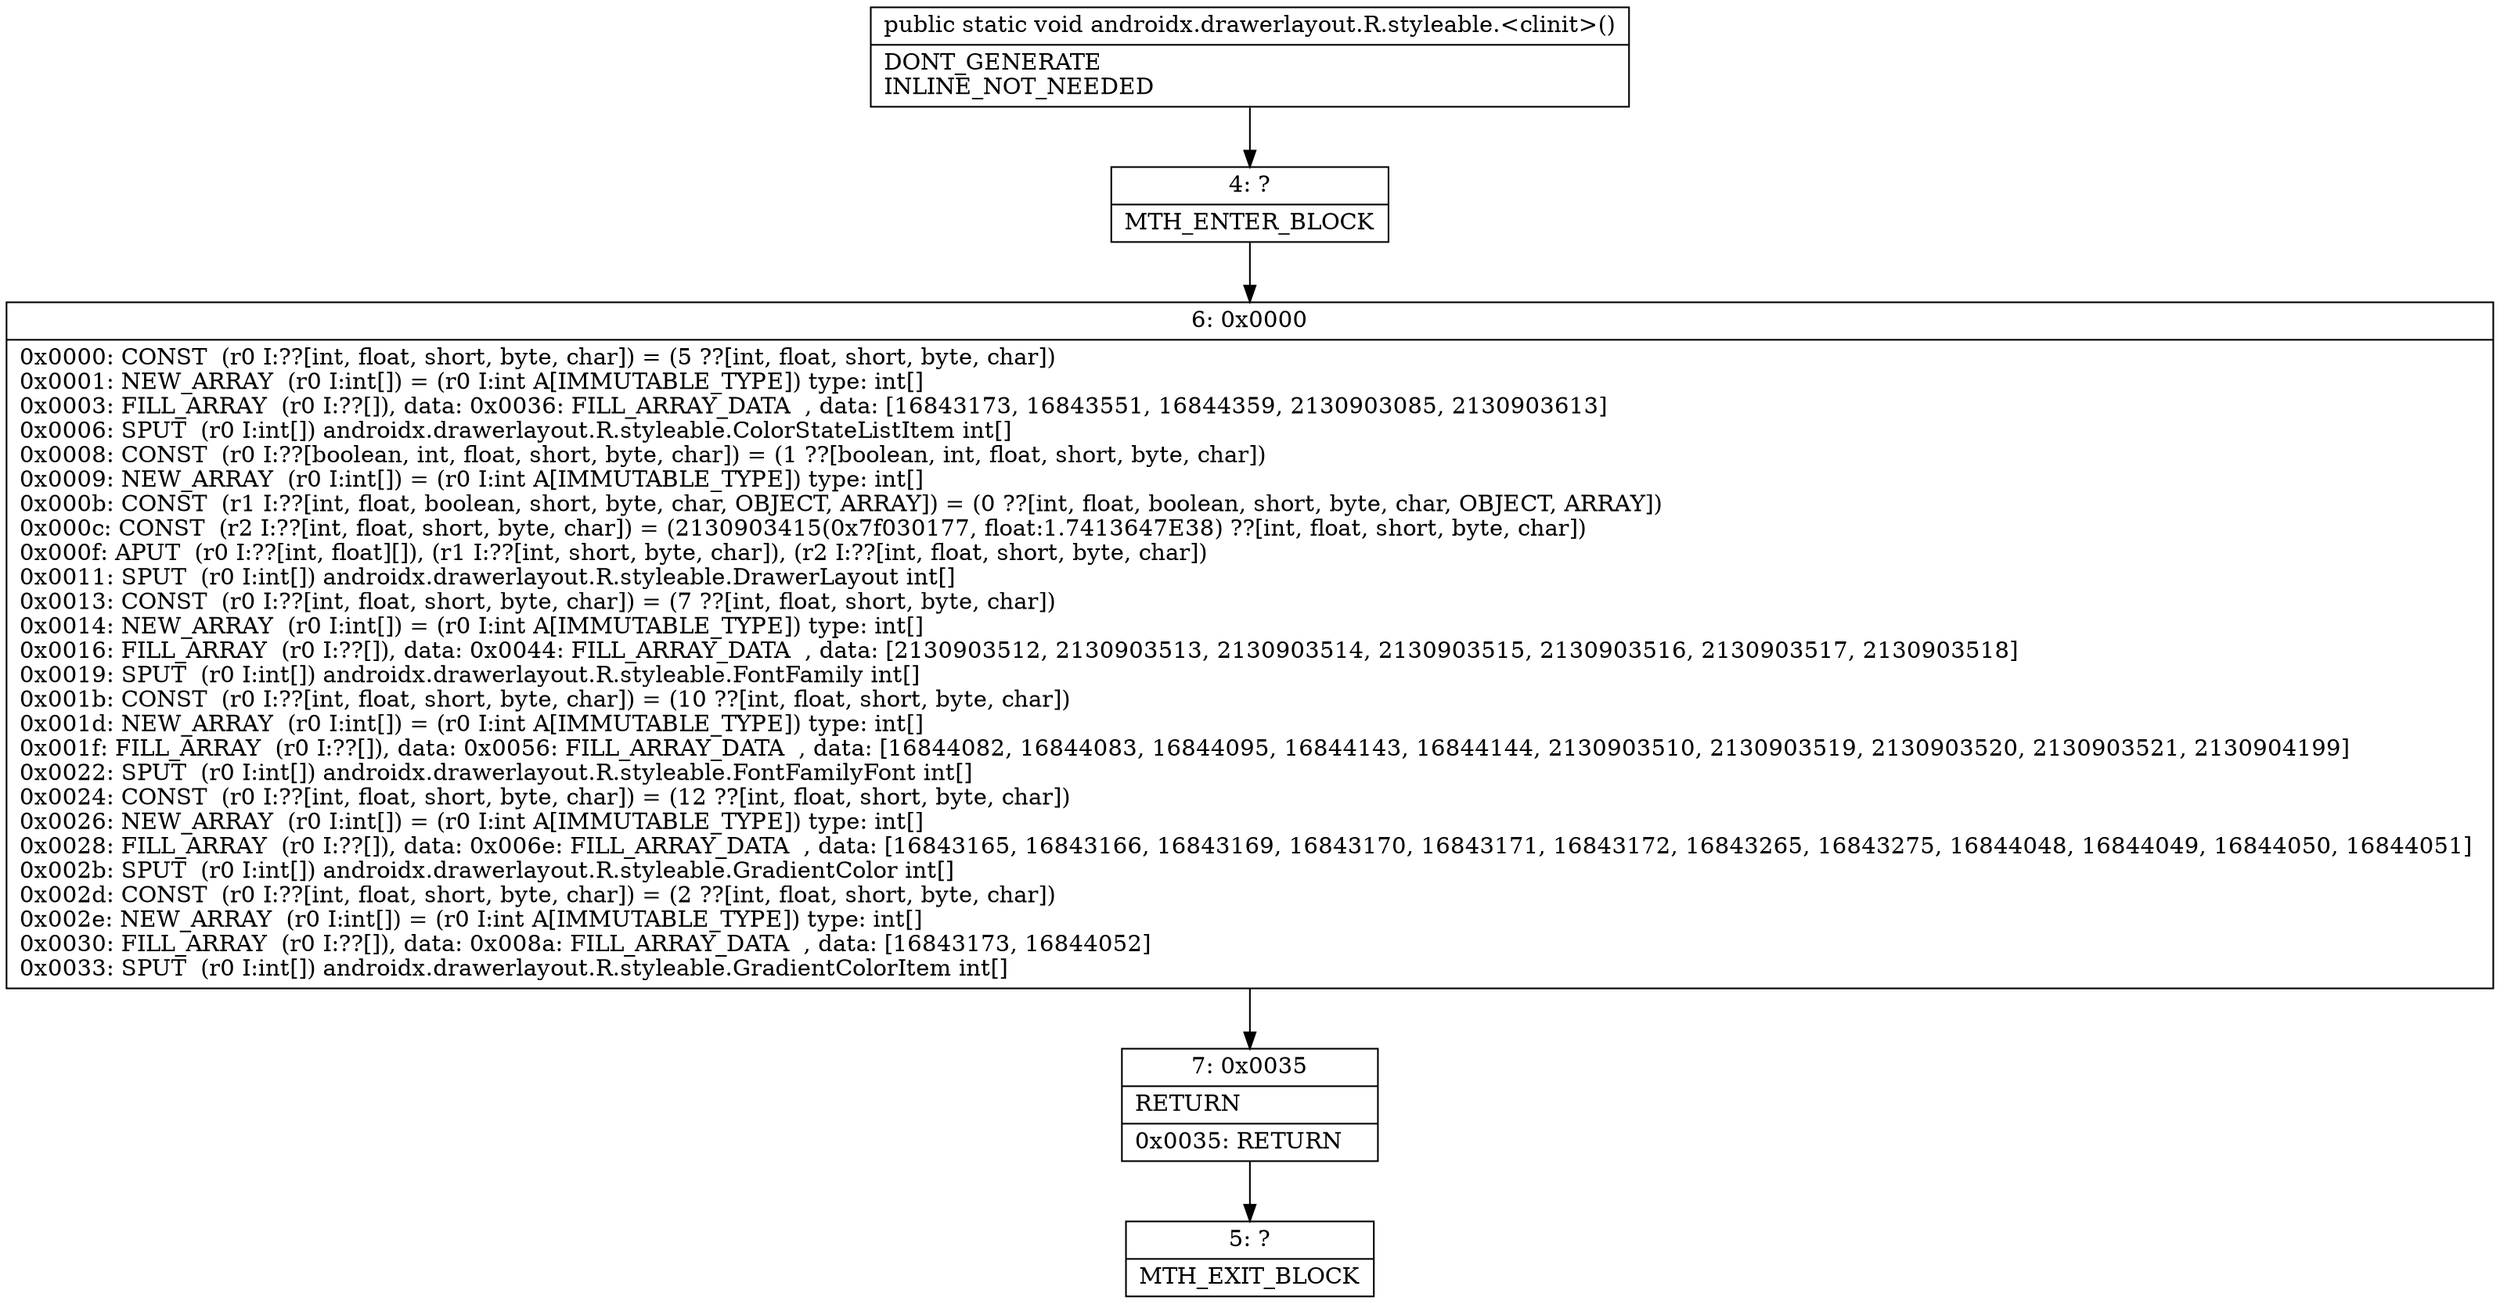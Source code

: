 digraph "CFG forandroidx.drawerlayout.R.styleable.\<clinit\>()V" {
Node_4 [shape=record,label="{4\:\ ?|MTH_ENTER_BLOCK\l}"];
Node_6 [shape=record,label="{6\:\ 0x0000|0x0000: CONST  (r0 I:??[int, float, short, byte, char]) = (5 ??[int, float, short, byte, char]) \l0x0001: NEW_ARRAY  (r0 I:int[]) = (r0 I:int A[IMMUTABLE_TYPE]) type: int[] \l0x0003: FILL_ARRAY  (r0 I:??[]), data: 0x0036: FILL_ARRAY_DATA  , data: [16843173, 16843551, 16844359, 2130903085, 2130903613] \l0x0006: SPUT  (r0 I:int[]) androidx.drawerlayout.R.styleable.ColorStateListItem int[] \l0x0008: CONST  (r0 I:??[boolean, int, float, short, byte, char]) = (1 ??[boolean, int, float, short, byte, char]) \l0x0009: NEW_ARRAY  (r0 I:int[]) = (r0 I:int A[IMMUTABLE_TYPE]) type: int[] \l0x000b: CONST  (r1 I:??[int, float, boolean, short, byte, char, OBJECT, ARRAY]) = (0 ??[int, float, boolean, short, byte, char, OBJECT, ARRAY]) \l0x000c: CONST  (r2 I:??[int, float, short, byte, char]) = (2130903415(0x7f030177, float:1.7413647E38) ??[int, float, short, byte, char]) \l0x000f: APUT  (r0 I:??[int, float][]), (r1 I:??[int, short, byte, char]), (r2 I:??[int, float, short, byte, char]) \l0x0011: SPUT  (r0 I:int[]) androidx.drawerlayout.R.styleable.DrawerLayout int[] \l0x0013: CONST  (r0 I:??[int, float, short, byte, char]) = (7 ??[int, float, short, byte, char]) \l0x0014: NEW_ARRAY  (r0 I:int[]) = (r0 I:int A[IMMUTABLE_TYPE]) type: int[] \l0x0016: FILL_ARRAY  (r0 I:??[]), data: 0x0044: FILL_ARRAY_DATA  , data: [2130903512, 2130903513, 2130903514, 2130903515, 2130903516, 2130903517, 2130903518] \l0x0019: SPUT  (r0 I:int[]) androidx.drawerlayout.R.styleable.FontFamily int[] \l0x001b: CONST  (r0 I:??[int, float, short, byte, char]) = (10 ??[int, float, short, byte, char]) \l0x001d: NEW_ARRAY  (r0 I:int[]) = (r0 I:int A[IMMUTABLE_TYPE]) type: int[] \l0x001f: FILL_ARRAY  (r0 I:??[]), data: 0x0056: FILL_ARRAY_DATA  , data: [16844082, 16844083, 16844095, 16844143, 16844144, 2130903510, 2130903519, 2130903520, 2130903521, 2130904199] \l0x0022: SPUT  (r0 I:int[]) androidx.drawerlayout.R.styleable.FontFamilyFont int[] \l0x0024: CONST  (r0 I:??[int, float, short, byte, char]) = (12 ??[int, float, short, byte, char]) \l0x0026: NEW_ARRAY  (r0 I:int[]) = (r0 I:int A[IMMUTABLE_TYPE]) type: int[] \l0x0028: FILL_ARRAY  (r0 I:??[]), data: 0x006e: FILL_ARRAY_DATA  , data: [16843165, 16843166, 16843169, 16843170, 16843171, 16843172, 16843265, 16843275, 16844048, 16844049, 16844050, 16844051] \l0x002b: SPUT  (r0 I:int[]) androidx.drawerlayout.R.styleable.GradientColor int[] \l0x002d: CONST  (r0 I:??[int, float, short, byte, char]) = (2 ??[int, float, short, byte, char]) \l0x002e: NEW_ARRAY  (r0 I:int[]) = (r0 I:int A[IMMUTABLE_TYPE]) type: int[] \l0x0030: FILL_ARRAY  (r0 I:??[]), data: 0x008a: FILL_ARRAY_DATA  , data: [16843173, 16844052] \l0x0033: SPUT  (r0 I:int[]) androidx.drawerlayout.R.styleable.GradientColorItem int[] \l}"];
Node_7 [shape=record,label="{7\:\ 0x0035|RETURN\l|0x0035: RETURN   \l}"];
Node_5 [shape=record,label="{5\:\ ?|MTH_EXIT_BLOCK\l}"];
MethodNode[shape=record,label="{public static void androidx.drawerlayout.R.styleable.\<clinit\>()  | DONT_GENERATE\lINLINE_NOT_NEEDED\l}"];
MethodNode -> Node_4;Node_4 -> Node_6;
Node_6 -> Node_7;
Node_7 -> Node_5;
}

